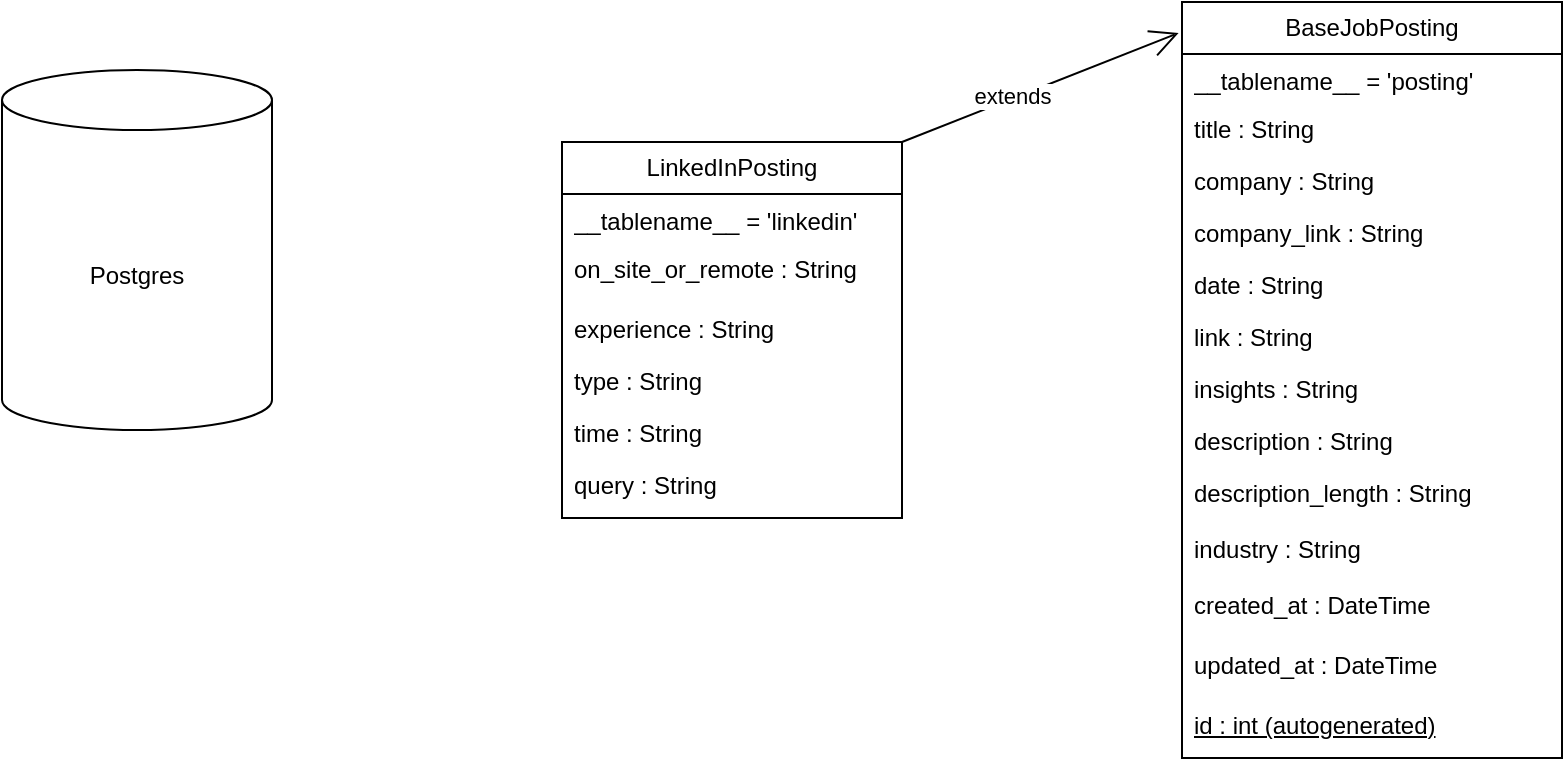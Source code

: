 <mxfile version="24.0.5" type="github">
  <diagram name="Page-1" id="uCl1omf_7gQYZppo1yqK">
    <mxGraphModel dx="1514" dy="914" grid="1" gridSize="10" guides="1" tooltips="1" connect="1" arrows="1" fold="1" page="1" pageScale="1" pageWidth="1169" pageHeight="827" background="#ffffff" math="0" shadow="0">
      <root>
        <mxCell id="0" />
        <mxCell id="1" parent="0" />
        <mxCell id="klNkCd_yJfxW-jD7QxoS-1" value="Postgres" style="shape=cylinder3;whiteSpace=wrap;html=1;boundedLbl=1;backgroundOutline=1;size=15;" vertex="1" parent="1">
          <mxGeometry x="280" y="414" width="135" height="180" as="geometry" />
        </mxCell>
        <mxCell id="klNkCd_yJfxW-jD7QxoS-22" value="LinkedInPosting" style="swimlane;fontStyle=0;childLayout=stackLayout;horizontal=1;startSize=26;fillColor=none;horizontalStack=0;resizeParent=1;resizeParentMax=0;resizeLast=0;collapsible=1;marginBottom=0;whiteSpace=wrap;html=1;" vertex="1" parent="1">
          <mxGeometry x="560" y="450" width="170" height="188" as="geometry" />
        </mxCell>
        <mxCell id="klNkCd_yJfxW-jD7QxoS-23" value="&lt;div&gt;&lt;span style=&quot;background-color: initial;&quot;&gt;__tablename__ = &#39;linkedin&#39;&lt;/span&gt;&lt;br&gt;&lt;/div&gt;" style="text;strokeColor=none;fillColor=none;align=left;verticalAlign=top;spacingLeft=4;spacingRight=4;overflow=hidden;rotatable=0;points=[[0,0.5],[1,0.5]];portConstraint=eastwest;whiteSpace=wrap;html=1;" vertex="1" parent="klNkCd_yJfxW-jD7QxoS-22">
          <mxGeometry y="26" width="170" height="24" as="geometry" />
        </mxCell>
        <mxCell id="klNkCd_yJfxW-jD7QxoS-24" value="&lt;div&gt;&lt;span style=&quot;background-color: initial;&quot;&gt;on_site_or_remote : String&lt;/span&gt;&lt;br&gt;&lt;/div&gt;" style="text;strokeColor=none;fillColor=none;align=left;verticalAlign=top;spacingLeft=4;spacingRight=4;overflow=hidden;rotatable=0;points=[[0,0.5],[1,0.5]];portConstraint=eastwest;whiteSpace=wrap;html=1;" vertex="1" parent="klNkCd_yJfxW-jD7QxoS-22">
          <mxGeometry y="50" width="170" height="30" as="geometry" />
        </mxCell>
        <mxCell id="klNkCd_yJfxW-jD7QxoS-25" value="experience : String" style="text;strokeColor=none;fillColor=none;align=left;verticalAlign=top;spacingLeft=4;spacingRight=4;overflow=hidden;rotatable=0;points=[[0,0.5],[1,0.5]];portConstraint=eastwest;whiteSpace=wrap;html=1;" vertex="1" parent="klNkCd_yJfxW-jD7QxoS-22">
          <mxGeometry y="80" width="170" height="26" as="geometry" />
        </mxCell>
        <mxCell id="klNkCd_yJfxW-jD7QxoS-27" value="type : String" style="text;strokeColor=none;fillColor=none;align=left;verticalAlign=top;spacingLeft=4;spacingRight=4;overflow=hidden;rotatable=0;points=[[0,0.5],[1,0.5]];portConstraint=eastwest;whiteSpace=wrap;html=1;" vertex="1" parent="klNkCd_yJfxW-jD7QxoS-22">
          <mxGeometry y="106" width="170" height="26" as="geometry" />
        </mxCell>
        <mxCell id="klNkCd_yJfxW-jD7QxoS-28" value="time : String" style="text;strokeColor=none;fillColor=none;align=left;verticalAlign=top;spacingLeft=4;spacingRight=4;overflow=hidden;rotatable=0;points=[[0,0.5],[1,0.5]];portConstraint=eastwest;whiteSpace=wrap;html=1;" vertex="1" parent="klNkCd_yJfxW-jD7QxoS-22">
          <mxGeometry y="132" width="170" height="26" as="geometry" />
        </mxCell>
        <mxCell id="klNkCd_yJfxW-jD7QxoS-29" value="query : String" style="text;strokeColor=none;fillColor=none;align=left;verticalAlign=top;spacingLeft=4;spacingRight=4;overflow=hidden;rotatable=0;points=[[0,0.5],[1,0.5]];portConstraint=eastwest;whiteSpace=wrap;html=1;" vertex="1" parent="klNkCd_yJfxW-jD7QxoS-22">
          <mxGeometry y="158" width="170" height="30" as="geometry" />
        </mxCell>
        <mxCell id="klNkCd_yJfxW-jD7QxoS-34" value="BaseJobPosting" style="swimlane;fontStyle=0;childLayout=stackLayout;horizontal=1;startSize=26;fillColor=none;horizontalStack=0;resizeParent=1;resizeParentMax=0;resizeLast=0;collapsible=1;marginBottom=0;whiteSpace=wrap;html=1;" vertex="1" parent="1">
          <mxGeometry x="870" y="380" width="190" height="378" as="geometry" />
        </mxCell>
        <mxCell id="klNkCd_yJfxW-jD7QxoS-37" value="&lt;span style=&quot;background-color: initial; font-size: 12px;&quot;&gt;__tablename__ = &#39;posting&#39;&lt;/span&gt;" style="text;strokeColor=none;fillColor=none;align=left;verticalAlign=top;spacingLeft=4;spacingRight=4;overflow=hidden;rotatable=0;points=[[0,0.5],[1,0.5]];portConstraint=eastwest;whiteSpace=wrap;html=1;fontSize=12;horizontal=1;" vertex="1" parent="klNkCd_yJfxW-jD7QxoS-34">
          <mxGeometry y="26" width="190" height="24" as="geometry" />
        </mxCell>
        <mxCell id="klNkCd_yJfxW-jD7QxoS-38" value="title : String" style="text;strokeColor=none;fillColor=none;align=left;verticalAlign=top;spacingLeft=4;spacingRight=4;overflow=hidden;rotatable=0;points=[[0,0.5],[1,0.5]];portConstraint=eastwest;whiteSpace=wrap;html=1;fontSize=12;horizontal=1;" vertex="1" parent="klNkCd_yJfxW-jD7QxoS-34">
          <mxGeometry y="50" width="190" height="26" as="geometry" />
        </mxCell>
        <mxCell id="klNkCd_yJfxW-jD7QxoS-45" value="company : String" style="text;strokeColor=none;fillColor=none;align=left;verticalAlign=top;spacingLeft=4;spacingRight=4;overflow=hidden;rotatable=0;points=[[0,0.5],[1,0.5]];portConstraint=eastwest;whiteSpace=wrap;html=1;fontSize=12;horizontal=1;" vertex="1" parent="klNkCd_yJfxW-jD7QxoS-34">
          <mxGeometry y="76" width="190" height="26" as="geometry" />
        </mxCell>
        <mxCell id="klNkCd_yJfxW-jD7QxoS-46" value="company_link : String" style="text;strokeColor=none;fillColor=none;align=left;verticalAlign=top;spacingLeft=4;spacingRight=4;overflow=hidden;rotatable=0;points=[[0,0.5],[1,0.5]];portConstraint=eastwest;whiteSpace=wrap;html=1;fontSize=12;horizontal=1;" vertex="1" parent="klNkCd_yJfxW-jD7QxoS-34">
          <mxGeometry y="102" width="190" height="26" as="geometry" />
        </mxCell>
        <mxCell id="klNkCd_yJfxW-jD7QxoS-47" value="date : String" style="text;strokeColor=none;fillColor=none;align=left;verticalAlign=top;spacingLeft=4;spacingRight=4;overflow=hidden;rotatable=0;points=[[0,0.5],[1,0.5]];portConstraint=eastwest;whiteSpace=wrap;html=1;fontSize=12;horizontal=1;" vertex="1" parent="klNkCd_yJfxW-jD7QxoS-34">
          <mxGeometry y="128" width="190" height="26" as="geometry" />
        </mxCell>
        <mxCell id="klNkCd_yJfxW-jD7QxoS-48" value="link : String" style="text;strokeColor=none;fillColor=none;align=left;verticalAlign=top;spacingLeft=4;spacingRight=4;overflow=hidden;rotatable=0;points=[[0,0.5],[1,0.5]];portConstraint=eastwest;whiteSpace=wrap;html=1;fontSize=12;horizontal=1;" vertex="1" parent="klNkCd_yJfxW-jD7QxoS-34">
          <mxGeometry y="154" width="190" height="26" as="geometry" />
        </mxCell>
        <mxCell id="klNkCd_yJfxW-jD7QxoS-49" value="insights : String" style="text;strokeColor=none;fillColor=none;align=left;verticalAlign=top;spacingLeft=4;spacingRight=4;overflow=hidden;rotatable=0;points=[[0,0.5],[1,0.5]];portConstraint=eastwest;whiteSpace=wrap;html=1;fontSize=12;horizontal=1;" vertex="1" parent="klNkCd_yJfxW-jD7QxoS-34">
          <mxGeometry y="180" width="190" height="26" as="geometry" />
        </mxCell>
        <mxCell id="klNkCd_yJfxW-jD7QxoS-50" value="description : String" style="text;strokeColor=none;fillColor=none;align=left;verticalAlign=top;spacingLeft=4;spacingRight=4;overflow=hidden;rotatable=0;points=[[0,0.5],[1,0.5]];portConstraint=eastwest;whiteSpace=wrap;html=1;fontSize=12;horizontal=1;" vertex="1" parent="klNkCd_yJfxW-jD7QxoS-34">
          <mxGeometry y="206" width="190" height="26" as="geometry" />
        </mxCell>
        <mxCell id="klNkCd_yJfxW-jD7QxoS-51" value="description_length : String" style="text;strokeColor=none;fillColor=none;align=left;verticalAlign=top;spacingLeft=4;spacingRight=4;overflow=hidden;rotatable=0;points=[[0,0.5],[1,0.5]];portConstraint=eastwest;whiteSpace=wrap;html=1;fontSize=12;horizontal=1;" vertex="1" parent="klNkCd_yJfxW-jD7QxoS-34">
          <mxGeometry y="232" width="190" height="28" as="geometry" />
        </mxCell>
        <mxCell id="klNkCd_yJfxW-jD7QxoS-73" value="industry : String" style="text;strokeColor=none;fillColor=none;align=left;verticalAlign=top;spacingLeft=4;spacingRight=4;overflow=hidden;rotatable=0;points=[[0,0.5],[1,0.5]];portConstraint=eastwest;whiteSpace=wrap;html=1;fontSize=12;horizontal=1;" vertex="1" parent="klNkCd_yJfxW-jD7QxoS-34">
          <mxGeometry y="260" width="190" height="28" as="geometry" />
        </mxCell>
        <mxCell id="klNkCd_yJfxW-jD7QxoS-54" value="created_at : DateTime" style="text;strokeColor=none;fillColor=none;align=left;verticalAlign=top;spacingLeft=4;spacingRight=4;overflow=hidden;rotatable=0;points=[[0,0.5],[1,0.5]];portConstraint=eastwest;whiteSpace=wrap;html=1;fontSize=12;horizontal=1;" vertex="1" parent="klNkCd_yJfxW-jD7QxoS-34">
          <mxGeometry y="288" width="190" height="30" as="geometry" />
        </mxCell>
        <mxCell id="klNkCd_yJfxW-jD7QxoS-56" value="updated_at : DateTime" style="text;strokeColor=none;fillColor=none;align=left;verticalAlign=top;spacingLeft=4;spacingRight=4;overflow=hidden;rotatable=0;points=[[0,0.5],[1,0.5]];portConstraint=eastwest;whiteSpace=wrap;html=1;fontSize=12;horizontal=1;" vertex="1" parent="klNkCd_yJfxW-jD7QxoS-34">
          <mxGeometry y="318" width="190" height="30" as="geometry" />
        </mxCell>
        <mxCell id="klNkCd_yJfxW-jD7QxoS-55" value="&lt;u&gt;id : int (autogenerated)&lt;/u&gt;" style="text;strokeColor=none;fillColor=none;align=left;verticalAlign=top;spacingLeft=4;spacingRight=4;overflow=hidden;rotatable=0;points=[[0,0.5],[1,0.5]];portConstraint=eastwest;whiteSpace=wrap;html=1;fontSize=12;horizontal=1;" vertex="1" parent="klNkCd_yJfxW-jD7QxoS-34">
          <mxGeometry y="348" width="190" height="30" as="geometry" />
        </mxCell>
        <mxCell id="klNkCd_yJfxW-jD7QxoS-67" value="" style="endArrow=open;endFill=1;endSize=12;html=1;rounded=0;exitX=1;exitY=0;exitDx=0;exitDy=0;entryX=-0.009;entryY=0.041;entryDx=0;entryDy=0;entryPerimeter=0;" edge="1" parent="1" source="klNkCd_yJfxW-jD7QxoS-22" target="klNkCd_yJfxW-jD7QxoS-34">
          <mxGeometry width="160" relative="1" as="geometry">
            <mxPoint x="770" y="670" as="sourcePoint" />
            <mxPoint x="930" y="670" as="targetPoint" />
          </mxGeometry>
        </mxCell>
        <mxCell id="klNkCd_yJfxW-jD7QxoS-68" value="extends" style="edgeLabel;html=1;align=center;verticalAlign=middle;resizable=0;points=[];" vertex="1" connectable="0" parent="klNkCd_yJfxW-jD7QxoS-67">
          <mxGeometry x="-0.188" y="1" relative="1" as="geometry">
            <mxPoint x="-1" as="offset" />
          </mxGeometry>
        </mxCell>
      </root>
    </mxGraphModel>
  </diagram>
</mxfile>
